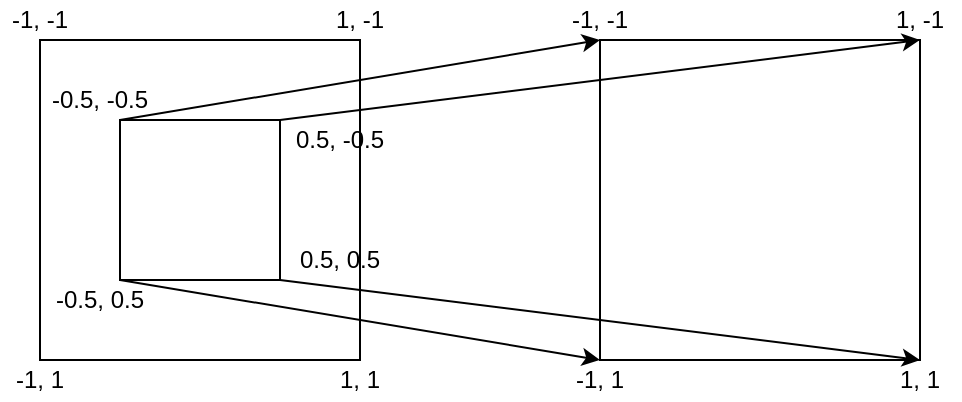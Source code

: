 <mxfile version="13.6.2" type="device"><diagram id="AqJY7SVxN99yvM4-Ex8m" name="Page-1"><mxGraphModel dx="1102" dy="783" grid="1" gridSize="10" guides="1" tooltips="1" connect="1" arrows="1" fold="1" page="1" pageScale="1" pageWidth="827" pageHeight="1169" math="0" shadow="0"><root><mxCell id="0"/><mxCell id="1" parent="0"/><mxCell id="FQM7VOctuZ831iAEaDdd-3" value="" style="rounded=0;whiteSpace=wrap;html=1;" vertex="1" parent="1"><mxGeometry x="360" y="120" width="160" height="160" as="geometry"/></mxCell><mxCell id="FQM7VOctuZ831iAEaDdd-1" value="" style="rounded=0;whiteSpace=wrap;html=1;" vertex="1" parent="1"><mxGeometry x="80" y="120" width="160" height="160" as="geometry"/></mxCell><mxCell id="FQM7VOctuZ831iAEaDdd-4" style="rounded=0;orthogonalLoop=1;jettySize=auto;html=1;exitX=0;exitY=0;exitDx=0;exitDy=0;entryX=0;entryY=0;entryDx=0;entryDy=0;" edge="1" parent="1" source="FQM7VOctuZ831iAEaDdd-2" target="FQM7VOctuZ831iAEaDdd-3"><mxGeometry relative="1" as="geometry"/></mxCell><mxCell id="FQM7VOctuZ831iAEaDdd-5" style="edgeStyle=none;rounded=0;orthogonalLoop=1;jettySize=auto;html=1;exitX=0;exitY=1;exitDx=0;exitDy=0;entryX=0;entryY=1;entryDx=0;entryDy=0;" edge="1" parent="1" source="FQM7VOctuZ831iAEaDdd-2" target="FQM7VOctuZ831iAEaDdd-3"><mxGeometry relative="1" as="geometry"/></mxCell><mxCell id="FQM7VOctuZ831iAEaDdd-6" style="edgeStyle=none;rounded=0;orthogonalLoop=1;jettySize=auto;html=1;exitX=1;exitY=0;exitDx=0;exitDy=0;entryX=1;entryY=0;entryDx=0;entryDy=0;" edge="1" parent="1" source="FQM7VOctuZ831iAEaDdd-2" target="FQM7VOctuZ831iAEaDdd-3"><mxGeometry relative="1" as="geometry"/></mxCell><mxCell id="FQM7VOctuZ831iAEaDdd-7" style="edgeStyle=none;rounded=0;orthogonalLoop=1;jettySize=auto;html=1;exitX=1;exitY=1;exitDx=0;exitDy=0;entryX=1;entryY=1;entryDx=0;entryDy=0;" edge="1" parent="1" source="FQM7VOctuZ831iAEaDdd-2" target="FQM7VOctuZ831iAEaDdd-3"><mxGeometry relative="1" as="geometry"/></mxCell><mxCell id="FQM7VOctuZ831iAEaDdd-2" value="" style="rounded=0;whiteSpace=wrap;html=1;" vertex="1" parent="1"><mxGeometry x="120" y="160" width="80" height="80" as="geometry"/></mxCell><mxCell id="FQM7VOctuZ831iAEaDdd-8" value="-1, -1" style="text;html=1;strokeColor=none;fillColor=none;align=center;verticalAlign=middle;whiteSpace=wrap;rounded=0;" vertex="1" parent="1"><mxGeometry x="340" y="100" width="40" height="20" as="geometry"/></mxCell><mxCell id="FQM7VOctuZ831iAEaDdd-9" value="1, -1" style="text;html=1;strokeColor=none;fillColor=none;align=center;verticalAlign=middle;whiteSpace=wrap;rounded=0;" vertex="1" parent="1"><mxGeometry x="500" y="100" width="40" height="20" as="geometry"/></mxCell><mxCell id="FQM7VOctuZ831iAEaDdd-10" value="-1, 1" style="text;html=1;strokeColor=none;fillColor=none;align=center;verticalAlign=middle;whiteSpace=wrap;rounded=0;" vertex="1" parent="1"><mxGeometry x="340" y="280" width="40" height="20" as="geometry"/></mxCell><mxCell id="FQM7VOctuZ831iAEaDdd-11" value="1, 1" style="text;html=1;strokeColor=none;fillColor=none;align=center;verticalAlign=middle;whiteSpace=wrap;rounded=0;" vertex="1" parent="1"><mxGeometry x="500" y="280" width="40" height="20" as="geometry"/></mxCell><mxCell id="FQM7VOctuZ831iAEaDdd-12" value="-0.5, -0.5" style="text;html=1;strokeColor=none;fillColor=none;align=center;verticalAlign=middle;whiteSpace=wrap;rounded=0;" vertex="1" parent="1"><mxGeometry x="80" y="140" width="60" height="20" as="geometry"/></mxCell><mxCell id="FQM7VOctuZ831iAEaDdd-13" value="-0.5, 0.5" style="text;html=1;strokeColor=none;fillColor=none;align=center;verticalAlign=middle;whiteSpace=wrap;rounded=0;" vertex="1" parent="1"><mxGeometry x="80" y="240" width="60" height="20" as="geometry"/></mxCell><mxCell id="FQM7VOctuZ831iAEaDdd-14" value="0.5, -0.5" style="text;html=1;strokeColor=none;fillColor=none;align=center;verticalAlign=middle;whiteSpace=wrap;rounded=0;" vertex="1" parent="1"><mxGeometry x="200" y="160" width="60" height="20" as="geometry"/></mxCell><mxCell id="FQM7VOctuZ831iAEaDdd-15" value="0.5, 0.5" style="text;html=1;strokeColor=none;fillColor=none;align=center;verticalAlign=middle;whiteSpace=wrap;rounded=0;" vertex="1" parent="1"><mxGeometry x="200" y="220" width="60" height="20" as="geometry"/></mxCell><mxCell id="FQM7VOctuZ831iAEaDdd-16" value="-1, -1" style="text;html=1;strokeColor=none;fillColor=none;align=center;verticalAlign=middle;whiteSpace=wrap;rounded=0;" vertex="1" parent="1"><mxGeometry x="60" y="100" width="40" height="20" as="geometry"/></mxCell><mxCell id="FQM7VOctuZ831iAEaDdd-17" value="1, -1" style="text;html=1;strokeColor=none;fillColor=none;align=center;verticalAlign=middle;whiteSpace=wrap;rounded=0;" vertex="1" parent="1"><mxGeometry x="220" y="100" width="40" height="20" as="geometry"/></mxCell><mxCell id="FQM7VOctuZ831iAEaDdd-18" value="-1, 1" style="text;html=1;strokeColor=none;fillColor=none;align=center;verticalAlign=middle;whiteSpace=wrap;rounded=0;" vertex="1" parent="1"><mxGeometry x="60" y="280" width="40" height="20" as="geometry"/></mxCell><mxCell id="FQM7VOctuZ831iAEaDdd-19" value="1, 1" style="text;html=1;strokeColor=none;fillColor=none;align=center;verticalAlign=middle;whiteSpace=wrap;rounded=0;" vertex="1" parent="1"><mxGeometry x="220" y="280" width="40" height="20" as="geometry"/></mxCell></root></mxGraphModel></diagram></mxfile>
